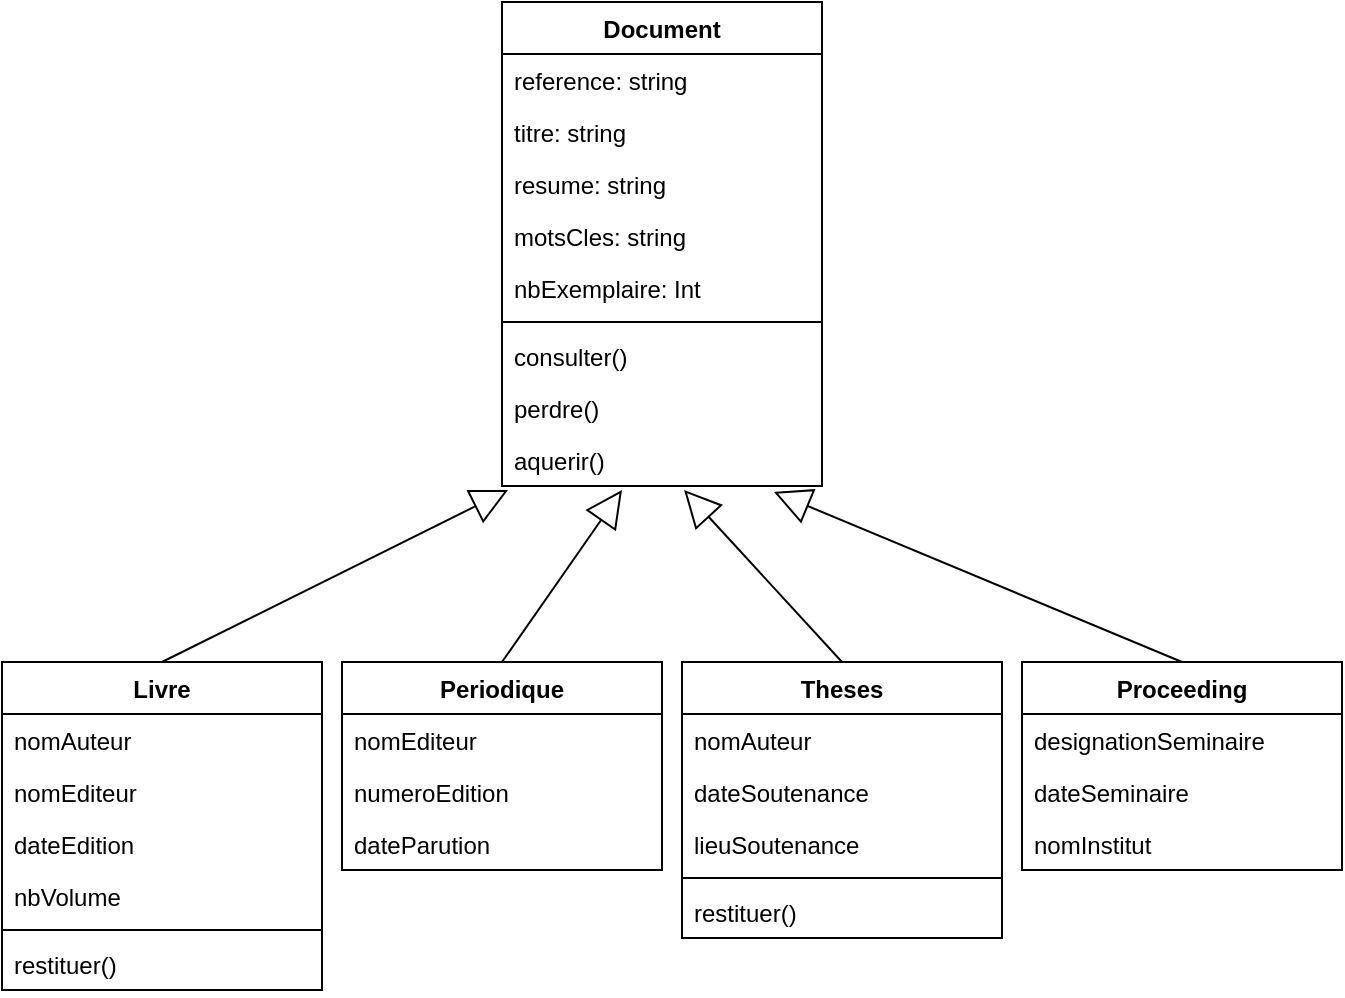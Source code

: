 <mxfile version="15.5.7" type="github">
  <diagram id="4oWHUsiEaUDirJNcbXba" name="Page-1">
    <mxGraphModel dx="865" dy="465" grid="1" gridSize="10" guides="1" tooltips="1" connect="1" arrows="1" fold="1" page="1" pageScale="1" pageWidth="827" pageHeight="1169" math="0" shadow="0">
      <root>
        <mxCell id="0" />
        <mxCell id="1" parent="0" />
        <mxCell id="hLg52SzGZihOVdbhNDi6-1" value="Document" style="swimlane;fontStyle=1;align=center;verticalAlign=top;childLayout=stackLayout;horizontal=1;startSize=26;horizontalStack=0;resizeParent=1;resizeParentMax=0;resizeLast=0;collapsible=1;marginBottom=0;" parent="1" vertex="1">
          <mxGeometry x="340" y="30" width="160" height="242" as="geometry" />
        </mxCell>
        <mxCell id="hLg52SzGZihOVdbhNDi6-2" value="reference: string" style="text;strokeColor=none;fillColor=none;align=left;verticalAlign=top;spacingLeft=4;spacingRight=4;overflow=hidden;rotatable=0;points=[[0,0.5],[1,0.5]];portConstraint=eastwest;" parent="hLg52SzGZihOVdbhNDi6-1" vertex="1">
          <mxGeometry y="26" width="160" height="26" as="geometry" />
        </mxCell>
        <mxCell id="hLg52SzGZihOVdbhNDi6-22" value="titre: string" style="text;strokeColor=none;fillColor=none;align=left;verticalAlign=top;spacingLeft=4;spacingRight=4;overflow=hidden;rotatable=0;points=[[0,0.5],[1,0.5]];portConstraint=eastwest;" parent="hLg52SzGZihOVdbhNDi6-1" vertex="1">
          <mxGeometry y="52" width="160" height="26" as="geometry" />
        </mxCell>
        <mxCell id="hLg52SzGZihOVdbhNDi6-24" value="resume: string" style="text;strokeColor=none;fillColor=none;align=left;verticalAlign=top;spacingLeft=4;spacingRight=4;overflow=hidden;rotatable=0;points=[[0,0.5],[1,0.5]];portConstraint=eastwest;" parent="hLg52SzGZihOVdbhNDi6-1" vertex="1">
          <mxGeometry y="78" width="160" height="26" as="geometry" />
        </mxCell>
        <mxCell id="hLg52SzGZihOVdbhNDi6-23" value="motsCles: string" style="text;strokeColor=none;fillColor=none;align=left;verticalAlign=top;spacingLeft=4;spacingRight=4;overflow=hidden;rotatable=0;points=[[0,0.5],[1,0.5]];portConstraint=eastwest;" parent="hLg52SzGZihOVdbhNDi6-1" vertex="1">
          <mxGeometry y="104" width="160" height="26" as="geometry" />
        </mxCell>
        <mxCell id="8DMGBxXBf79nM5PwdBVH-11" value="nbExemplaire: Int" style="text;strokeColor=none;fillColor=none;align=left;verticalAlign=top;spacingLeft=4;spacingRight=4;overflow=hidden;rotatable=0;points=[[0,0.5],[1,0.5]];portConstraint=eastwest;" parent="hLg52SzGZihOVdbhNDi6-1" vertex="1">
          <mxGeometry y="130" width="160" height="26" as="geometry" />
        </mxCell>
        <mxCell id="hLg52SzGZihOVdbhNDi6-3" value="" style="line;strokeWidth=1;fillColor=none;align=left;verticalAlign=middle;spacingTop=-1;spacingLeft=3;spacingRight=3;rotatable=0;labelPosition=right;points=[];portConstraint=eastwest;" parent="hLg52SzGZihOVdbhNDi6-1" vertex="1">
          <mxGeometry y="156" width="160" height="8" as="geometry" />
        </mxCell>
        <mxCell id="8DMGBxXBf79nM5PwdBVH-15" value="consulter()" style="text;strokeColor=none;fillColor=none;align=left;verticalAlign=top;spacingLeft=4;spacingRight=4;overflow=hidden;rotatable=0;points=[[0,0.5],[1,0.5]];portConstraint=eastwest;" parent="hLg52SzGZihOVdbhNDi6-1" vertex="1">
          <mxGeometry y="164" width="160" height="26" as="geometry" />
        </mxCell>
        <mxCell id="8DMGBxXBf79nM5PwdBVH-17" value="perdre()" style="text;strokeColor=none;fillColor=none;align=left;verticalAlign=top;spacingLeft=4;spacingRight=4;overflow=hidden;rotatable=0;points=[[0,0.5],[1,0.5]];portConstraint=eastwest;" parent="hLg52SzGZihOVdbhNDi6-1" vertex="1">
          <mxGeometry y="190" width="160" height="26" as="geometry" />
        </mxCell>
        <mxCell id="hLg52SzGZihOVdbhNDi6-21" value="aquerir()" style="text;strokeColor=none;fillColor=none;align=left;verticalAlign=top;spacingLeft=4;spacingRight=4;overflow=hidden;rotatable=0;points=[[0,0.5],[1,0.5]];portConstraint=eastwest;" parent="hLg52SzGZihOVdbhNDi6-1" vertex="1">
          <mxGeometry y="216" width="160" height="26" as="geometry" />
        </mxCell>
        <mxCell id="hLg52SzGZihOVdbhNDi6-5" value="Livre" style="swimlane;fontStyle=1;align=center;verticalAlign=top;childLayout=stackLayout;horizontal=1;startSize=26;horizontalStack=0;resizeParent=1;resizeParentMax=0;resizeLast=0;collapsible=1;marginBottom=0;" parent="1" vertex="1">
          <mxGeometry x="90" y="360" width="160" height="164" as="geometry" />
        </mxCell>
        <mxCell id="hLg52SzGZihOVdbhNDi6-6" value="nomAuteur" style="text;strokeColor=none;fillColor=none;align=left;verticalAlign=top;spacingLeft=4;spacingRight=4;overflow=hidden;rotatable=0;points=[[0,0.5],[1,0.5]];portConstraint=eastwest;" parent="hLg52SzGZihOVdbhNDi6-5" vertex="1">
          <mxGeometry y="26" width="160" height="26" as="geometry" />
        </mxCell>
        <mxCell id="8DMGBxXBf79nM5PwdBVH-2" value="nomEditeur" style="text;strokeColor=none;fillColor=none;align=left;verticalAlign=top;spacingLeft=4;spacingRight=4;overflow=hidden;rotatable=0;points=[[0,0.5],[1,0.5]];portConstraint=eastwest;" parent="hLg52SzGZihOVdbhNDi6-5" vertex="1">
          <mxGeometry y="52" width="160" height="26" as="geometry" />
        </mxCell>
        <mxCell id="8DMGBxXBf79nM5PwdBVH-3" value="dateEdition" style="text;strokeColor=none;fillColor=none;align=left;verticalAlign=top;spacingLeft=4;spacingRight=4;overflow=hidden;rotatable=0;points=[[0,0.5],[1,0.5]];portConstraint=eastwest;" parent="hLg52SzGZihOVdbhNDi6-5" vertex="1">
          <mxGeometry y="78" width="160" height="26" as="geometry" />
        </mxCell>
        <mxCell id="8DMGBxXBf79nM5PwdBVH-1" value="nbVolume" style="text;strokeColor=none;fillColor=none;align=left;verticalAlign=top;spacingLeft=4;spacingRight=4;overflow=hidden;rotatable=0;points=[[0,0.5],[1,0.5]];portConstraint=eastwest;" parent="hLg52SzGZihOVdbhNDi6-5" vertex="1">
          <mxGeometry y="104" width="160" height="26" as="geometry" />
        </mxCell>
        <mxCell id="hLg52SzGZihOVdbhNDi6-7" value="" style="line;strokeWidth=1;fillColor=none;align=left;verticalAlign=middle;spacingTop=-1;spacingLeft=3;spacingRight=3;rotatable=0;labelPosition=right;points=[];portConstraint=eastwest;" parent="hLg52SzGZihOVdbhNDi6-5" vertex="1">
          <mxGeometry y="130" width="160" height="8" as="geometry" />
        </mxCell>
        <mxCell id="8DMGBxXBf79nM5PwdBVH-16" value="restituer()" style="text;strokeColor=none;fillColor=none;align=left;verticalAlign=top;spacingLeft=4;spacingRight=4;overflow=hidden;rotatable=0;points=[[0,0.5],[1,0.5]];portConstraint=eastwest;" parent="hLg52SzGZihOVdbhNDi6-5" vertex="1">
          <mxGeometry y="138" width="160" height="26" as="geometry" />
        </mxCell>
        <mxCell id="hLg52SzGZihOVdbhNDi6-9" value="Periodique" style="swimlane;fontStyle=1;align=center;verticalAlign=top;childLayout=stackLayout;horizontal=1;startSize=26;horizontalStack=0;resizeParent=1;resizeParentMax=0;resizeLast=0;collapsible=1;marginBottom=0;" parent="1" vertex="1">
          <mxGeometry x="260" y="360" width="160" height="104" as="geometry" />
        </mxCell>
        <mxCell id="hLg52SzGZihOVdbhNDi6-10" value="nomEditeur" style="text;strokeColor=none;fillColor=none;align=left;verticalAlign=top;spacingLeft=4;spacingRight=4;overflow=hidden;rotatable=0;points=[[0,0.5],[1,0.5]];portConstraint=eastwest;" parent="hLg52SzGZihOVdbhNDi6-9" vertex="1">
          <mxGeometry y="26" width="160" height="26" as="geometry" />
        </mxCell>
        <mxCell id="8DMGBxXBf79nM5PwdBVH-9" value="numeroEdition" style="text;strokeColor=none;fillColor=none;align=left;verticalAlign=top;spacingLeft=4;spacingRight=4;overflow=hidden;rotatable=0;points=[[0,0.5],[1,0.5]];portConstraint=eastwest;" parent="hLg52SzGZihOVdbhNDi6-9" vertex="1">
          <mxGeometry y="52" width="160" height="26" as="geometry" />
        </mxCell>
        <mxCell id="8DMGBxXBf79nM5PwdBVH-10" value="dateParution" style="text;strokeColor=none;fillColor=none;align=left;verticalAlign=top;spacingLeft=4;spacingRight=4;overflow=hidden;rotatable=0;points=[[0,0.5],[1,0.5]];portConstraint=eastwest;" parent="hLg52SzGZihOVdbhNDi6-9" vertex="1">
          <mxGeometry y="78" width="160" height="26" as="geometry" />
        </mxCell>
        <mxCell id="hLg52SzGZihOVdbhNDi6-13" value="Proceeding" style="swimlane;fontStyle=1;align=center;verticalAlign=top;childLayout=stackLayout;horizontal=1;startSize=26;horizontalStack=0;resizeParent=1;resizeParentMax=0;resizeLast=0;collapsible=1;marginBottom=0;" parent="1" vertex="1">
          <mxGeometry x="600" y="360" width="160" height="104" as="geometry" />
        </mxCell>
        <mxCell id="zcgXZLlVe9rrwREf9f_Y-1" value="designationSeminaire" style="text;strokeColor=none;fillColor=none;align=left;verticalAlign=top;spacingLeft=4;spacingRight=4;overflow=hidden;rotatable=0;points=[[0,0.5],[1,0.5]];portConstraint=eastwest;" vertex="1" parent="hLg52SzGZihOVdbhNDi6-13">
          <mxGeometry y="26" width="160" height="26" as="geometry" />
        </mxCell>
        <mxCell id="zcgXZLlVe9rrwREf9f_Y-2" value="dateSeminaire" style="text;strokeColor=none;fillColor=none;align=left;verticalAlign=top;spacingLeft=4;spacingRight=4;overflow=hidden;rotatable=0;points=[[0,0.5],[1,0.5]];portConstraint=eastwest;" vertex="1" parent="hLg52SzGZihOVdbhNDi6-13">
          <mxGeometry y="52" width="160" height="26" as="geometry" />
        </mxCell>
        <mxCell id="hLg52SzGZihOVdbhNDi6-14" value="nomInstitut" style="text;strokeColor=none;fillColor=none;align=left;verticalAlign=top;spacingLeft=4;spacingRight=4;overflow=hidden;rotatable=0;points=[[0,0.5],[1,0.5]];portConstraint=eastwest;" parent="hLg52SzGZihOVdbhNDi6-13" vertex="1">
          <mxGeometry y="78" width="160" height="26" as="geometry" />
        </mxCell>
        <mxCell id="hLg52SzGZihOVdbhNDi6-17" value="Theses" style="swimlane;fontStyle=1;align=center;verticalAlign=top;childLayout=stackLayout;horizontal=1;startSize=26;horizontalStack=0;resizeParent=1;resizeParentMax=0;resizeLast=0;collapsible=1;marginBottom=0;" parent="1" vertex="1">
          <mxGeometry x="430" y="360" width="160" height="138" as="geometry" />
        </mxCell>
        <mxCell id="8DMGBxXBf79nM5PwdBVH-14" value="nomAuteur" style="text;strokeColor=none;fillColor=none;align=left;verticalAlign=top;spacingLeft=4;spacingRight=4;overflow=hidden;rotatable=0;points=[[0,0.5],[1,0.5]];portConstraint=eastwest;" parent="hLg52SzGZihOVdbhNDi6-17" vertex="1">
          <mxGeometry y="26" width="160" height="26" as="geometry" />
        </mxCell>
        <mxCell id="8DMGBxXBf79nM5PwdBVH-12" value="dateSoutenance" style="text;strokeColor=none;fillColor=none;align=left;verticalAlign=top;spacingLeft=4;spacingRight=4;overflow=hidden;rotatable=0;points=[[0,0.5],[1,0.5]];portConstraint=eastwest;" parent="hLg52SzGZihOVdbhNDi6-17" vertex="1">
          <mxGeometry y="52" width="160" height="26" as="geometry" />
        </mxCell>
        <mxCell id="8DMGBxXBf79nM5PwdBVH-13" value="lieuSoutenance" style="text;strokeColor=none;fillColor=none;align=left;verticalAlign=top;spacingLeft=4;spacingRight=4;overflow=hidden;rotatable=0;points=[[0,0.5],[1,0.5]];portConstraint=eastwest;" parent="hLg52SzGZihOVdbhNDi6-17" vertex="1">
          <mxGeometry y="78" width="160" height="26" as="geometry" />
        </mxCell>
        <mxCell id="hLg52SzGZihOVdbhNDi6-19" value="" style="line;strokeWidth=1;fillColor=none;align=left;verticalAlign=middle;spacingTop=-1;spacingLeft=3;spacingRight=3;rotatable=0;labelPosition=right;points=[];portConstraint=eastwest;" parent="hLg52SzGZihOVdbhNDi6-17" vertex="1">
          <mxGeometry y="104" width="160" height="8" as="geometry" />
        </mxCell>
        <mxCell id="8DMGBxXBf79nM5PwdBVH-18" value="restituer()" style="text;strokeColor=none;fillColor=none;align=left;verticalAlign=top;spacingLeft=4;spacingRight=4;overflow=hidden;rotatable=0;points=[[0,0.5],[1,0.5]];portConstraint=eastwest;" parent="hLg52SzGZihOVdbhNDi6-17" vertex="1">
          <mxGeometry y="112" width="160" height="26" as="geometry" />
        </mxCell>
        <mxCell id="8DMGBxXBf79nM5PwdBVH-5" value="" style="endArrow=block;endSize=16;endFill=0;html=1;rounded=0;exitX=0.5;exitY=0;exitDx=0;exitDy=0;entryX=0.019;entryY=1.077;entryDx=0;entryDy=0;entryPerimeter=0;" parent="1" source="hLg52SzGZihOVdbhNDi6-5" target="hLg52SzGZihOVdbhNDi6-21" edge="1">
          <mxGeometry width="160" relative="1" as="geometry">
            <mxPoint x="80" y="310" as="sourcePoint" />
            <mxPoint x="240" y="310" as="targetPoint" />
          </mxGeometry>
        </mxCell>
        <mxCell id="8DMGBxXBf79nM5PwdBVH-6" value="" style="endArrow=block;endSize=16;endFill=0;html=1;rounded=0;exitX=0.5;exitY=0;exitDx=0;exitDy=0;entryX=0.375;entryY=1.077;entryDx=0;entryDy=0;entryPerimeter=0;" parent="1" source="hLg52SzGZihOVdbhNDi6-9" target="hLg52SzGZihOVdbhNDi6-21" edge="1">
          <mxGeometry width="160" relative="1" as="geometry">
            <mxPoint x="180" y="370" as="sourcePoint" />
            <mxPoint x="223.04" y="326.002" as="targetPoint" />
          </mxGeometry>
        </mxCell>
        <mxCell id="8DMGBxXBf79nM5PwdBVH-7" value="" style="endArrow=block;endSize=16;endFill=0;html=1;rounded=0;exitX=0.5;exitY=0;exitDx=0;exitDy=0;entryX=0.569;entryY=1.077;entryDx=0;entryDy=0;entryPerimeter=0;" parent="1" source="hLg52SzGZihOVdbhNDi6-17" target="hLg52SzGZihOVdbhNDi6-21" edge="1">
          <mxGeometry width="160" relative="1" as="geometry">
            <mxPoint x="190" y="380" as="sourcePoint" />
            <mxPoint x="233.04" y="336.002" as="targetPoint" />
          </mxGeometry>
        </mxCell>
        <mxCell id="8DMGBxXBf79nM5PwdBVH-8" value="" style="endArrow=block;endSize=16;endFill=0;html=1;rounded=0;exitX=0.5;exitY=0;exitDx=0;exitDy=0;entryX=0.85;entryY=1.115;entryDx=0;entryDy=0;entryPerimeter=0;" parent="1" source="hLg52SzGZihOVdbhNDi6-13" target="hLg52SzGZihOVdbhNDi6-21" edge="1">
          <mxGeometry width="160" relative="1" as="geometry">
            <mxPoint x="200" y="390" as="sourcePoint" />
            <mxPoint x="243.04" y="346.002" as="targetPoint" />
          </mxGeometry>
        </mxCell>
      </root>
    </mxGraphModel>
  </diagram>
</mxfile>

